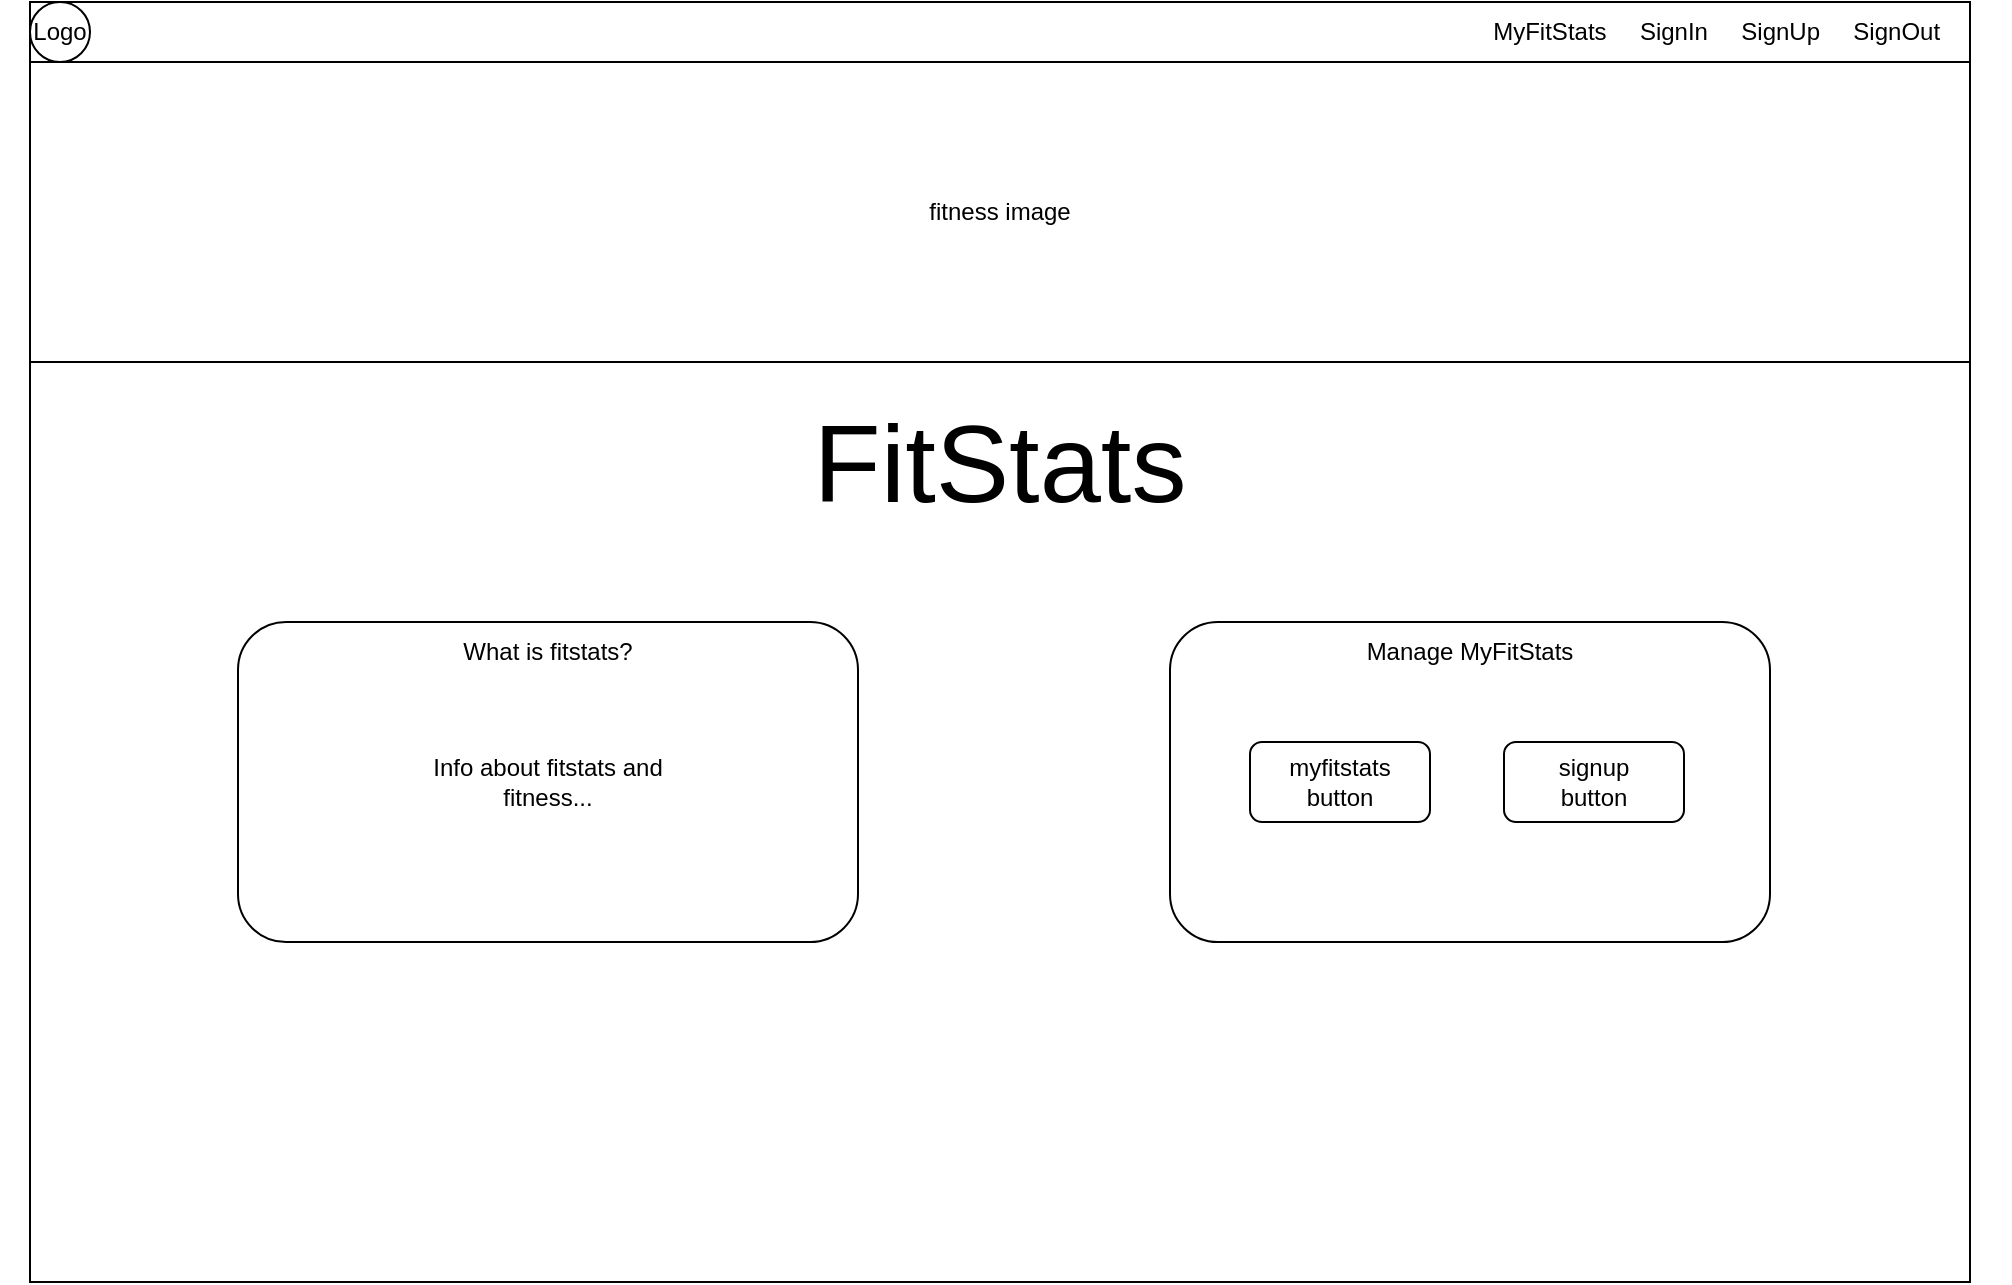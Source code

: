 <mxfile version="26.1.0">
  <diagram name="Pagina-1" id="UBj_lc_3wtKey-ogXKpo">
    <mxGraphModel dx="2051" dy="774" grid="1" gridSize="10" guides="1" tooltips="1" connect="1" arrows="1" fold="1" page="1" pageScale="1" pageWidth="827" pageHeight="1169" math="0" shadow="0">
      <root>
        <object label="" id="0">
          <mxCell />
        </object>
        <mxCell id="1" parent="0" />
        <mxCell id="YRI1rNBRLGgOx3O2pkBX-44" value="" style="rounded=0;whiteSpace=wrap;html=1;" vertex="1" parent="1">
          <mxGeometry width="970" height="30" as="geometry" />
        </mxCell>
        <mxCell id="YRI1rNBRLGgOx3O2pkBX-45" value="&lt;div&gt;&lt;span style=&quot;background-color: transparent; color: light-dark(rgb(0, 0, 0), rgb(255, 255, 255));&quot;&gt;MyFitStats&amp;nbsp; &amp;nbsp; &amp;nbsp;SignIn&amp;nbsp; &amp;nbsp; &amp;nbsp;SignUp&amp;nbsp; &amp;nbsp; &amp;nbsp;SignOut&amp;nbsp;&lt;/span&gt;&lt;/div&gt;" style="text;html=1;align=center;verticalAlign=middle;whiteSpace=wrap;rounded=0;" vertex="1" parent="1">
          <mxGeometry x="700" width="290" height="30" as="geometry" />
        </mxCell>
        <mxCell id="YRI1rNBRLGgOx3O2pkBX-46" value="" style="ellipse;whiteSpace=wrap;html=1;aspect=fixed;" vertex="1" parent="1">
          <mxGeometry width="30" height="30" as="geometry" />
        </mxCell>
        <mxCell id="YRI1rNBRLGgOx3O2pkBX-47" value="Logo" style="text;html=1;align=center;verticalAlign=middle;whiteSpace=wrap;rounded=0;" vertex="1" parent="1">
          <mxGeometry x="-15" width="60" height="30" as="geometry" />
        </mxCell>
        <mxCell id="YRI1rNBRLGgOx3O2pkBX-48" value="" style="rounded=0;whiteSpace=wrap;html=1;" vertex="1" parent="1">
          <mxGeometry y="30" width="970" height="150" as="geometry" />
        </mxCell>
        <mxCell id="YRI1rNBRLGgOx3O2pkBX-50" value="fitness image" style="text;html=1;align=center;verticalAlign=middle;whiteSpace=wrap;rounded=0;" vertex="1" parent="1">
          <mxGeometry x="435" y="90" width="100" height="30" as="geometry" />
        </mxCell>
        <mxCell id="YRI1rNBRLGgOx3O2pkBX-53" value="" style="rounded=0;whiteSpace=wrap;html=1;" vertex="1" parent="1">
          <mxGeometry y="180" width="970" height="460" as="geometry" />
        </mxCell>
        <mxCell id="YRI1rNBRLGgOx3O2pkBX-49" value="&lt;font style=&quot;font-size: 55px;&quot;&gt;Fit&lt;/font&gt;&lt;span style=&quot;font-size: 55px; background-color: transparent; color: light-dark(rgb(0, 0, 0), rgb(255, 255, 255));&quot;&gt;Stats&lt;/span&gt;" style="text;html=1;align=center;verticalAlign=middle;whiteSpace=wrap;rounded=0;" vertex="1" parent="1">
          <mxGeometry x="375" y="180" width="220" height="100" as="geometry" />
        </mxCell>
        <mxCell id="YRI1rNBRLGgOx3O2pkBX-56" value="" style="rounded=1;whiteSpace=wrap;html=1;" vertex="1" parent="1">
          <mxGeometry x="104" y="310" width="310" height="160" as="geometry" />
        </mxCell>
        <mxCell id="YRI1rNBRLGgOx3O2pkBX-57" value="What is fitstats?" style="text;html=1;align=center;verticalAlign=middle;whiteSpace=wrap;rounded=0;" vertex="1" parent="1">
          <mxGeometry x="209" y="310" width="100" height="30" as="geometry" />
        </mxCell>
        <mxCell id="YRI1rNBRLGgOx3O2pkBX-58" value="Info about fitstats and fitness..." style="text;html=1;align=center;verticalAlign=middle;whiteSpace=wrap;rounded=0;" vertex="1" parent="1">
          <mxGeometry x="194" y="375" width="130" height="30" as="geometry" />
        </mxCell>
        <mxCell id="YRI1rNBRLGgOx3O2pkBX-60" value="" style="rounded=1;whiteSpace=wrap;html=1;" vertex="1" parent="1">
          <mxGeometry x="570" y="310" width="300" height="160" as="geometry" />
        </mxCell>
        <mxCell id="YRI1rNBRLGgOx3O2pkBX-61" value="Manage MyFitStats" style="text;html=1;align=center;verticalAlign=middle;whiteSpace=wrap;rounded=0;" vertex="1" parent="1">
          <mxGeometry x="620" y="310" width="200" height="30" as="geometry" />
        </mxCell>
        <mxCell id="YRI1rNBRLGgOx3O2pkBX-62" value="" style="rounded=1;whiteSpace=wrap;html=1;" vertex="1" parent="1">
          <mxGeometry x="610" y="370" width="90" height="40" as="geometry" />
        </mxCell>
        <mxCell id="YRI1rNBRLGgOx3O2pkBX-63" value="" style="rounded=1;whiteSpace=wrap;html=1;" vertex="1" parent="1">
          <mxGeometry x="737" y="370" width="90" height="40" as="geometry" />
        </mxCell>
        <mxCell id="YRI1rNBRLGgOx3O2pkBX-64" value="myfitstats button" style="text;html=1;align=center;verticalAlign=middle;whiteSpace=wrap;rounded=0;" vertex="1" parent="1">
          <mxGeometry x="625" y="375" width="60" height="30" as="geometry" />
        </mxCell>
        <mxCell id="YRI1rNBRLGgOx3O2pkBX-65" value="signup button" style="text;html=1;align=center;verticalAlign=middle;whiteSpace=wrap;rounded=0;" vertex="1" parent="1">
          <mxGeometry x="752" y="375" width="60" height="30" as="geometry" />
        </mxCell>
      </root>
    </mxGraphModel>
  </diagram>
</mxfile>

